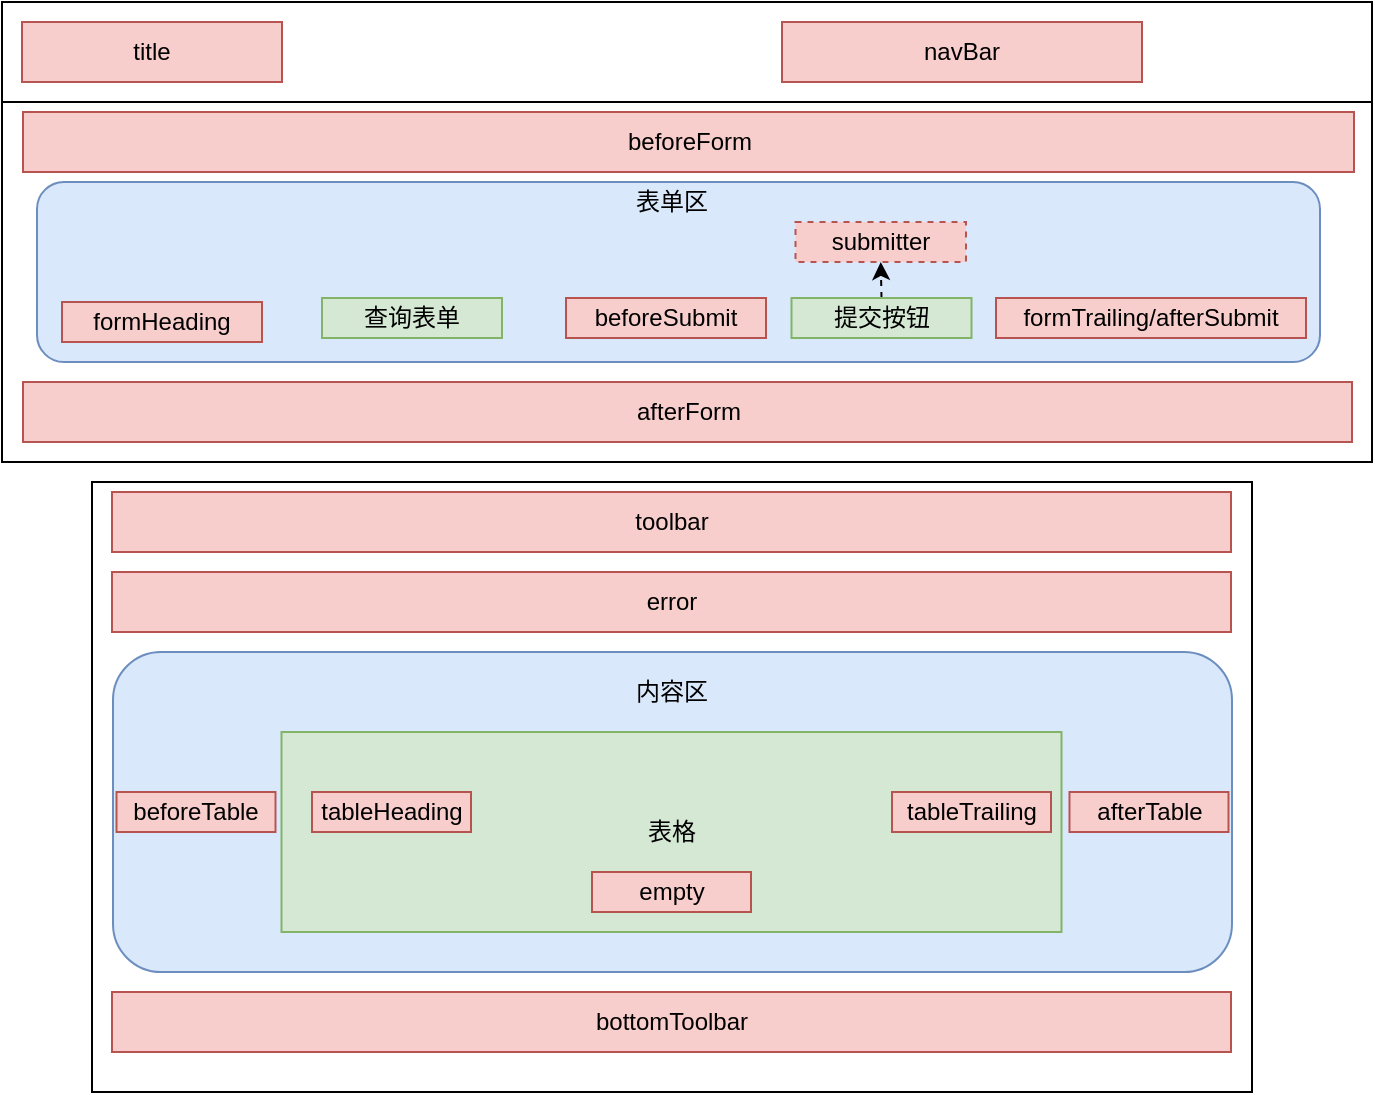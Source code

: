 <mxfile version="20.3.6" type="device"><diagram id="0jxEi972WOC7-nxpuQWF" name="slots"><mxGraphModel dx="786" dy="521" grid="0" gridSize="10" guides="1" tooltips="1" connect="1" arrows="1" fold="1" page="0" pageScale="1" pageWidth="827" pageHeight="1169" math="0" shadow="0"><root><mxCell id="0"/><mxCell id="1" parent="0"/><mxCell id="CgaV8_ht_X0r8ZSfRxU4-1" value="" style="rounded=0;whiteSpace=wrap;html=1;" parent="1" vertex="1"><mxGeometry x="80" y="110" width="685" height="230" as="geometry"/></mxCell><mxCell id="CgaV8_ht_X0r8ZSfRxU4-2" value="" style="rounded=0;whiteSpace=wrap;html=1;" parent="1" vertex="1"><mxGeometry x="80" y="110" width="685" height="50" as="geometry"/></mxCell><mxCell id="CgaV8_ht_X0r8ZSfRxU4-3" value="title" style="rounded=0;whiteSpace=wrap;html=1;fillColor=#f8cecc;strokeColor=#b85450;" parent="1" vertex="1"><mxGeometry x="90" y="120" width="130" height="30" as="geometry"/></mxCell><mxCell id="CgaV8_ht_X0r8ZSfRxU4-4" value="navBar" style="rounded=0;whiteSpace=wrap;html=1;fillColor=#f8cecc;strokeColor=#b85450;" parent="1" vertex="1"><mxGeometry x="470" y="120" width="180" height="30" as="geometry"/></mxCell><mxCell id="CgaV8_ht_X0r8ZSfRxU4-5" value="" style="rounded=1;whiteSpace=wrap;html=1;fillColor=#dae8fc;strokeColor=#6c8ebf;" parent="1" vertex="1"><mxGeometry x="97.5" y="200" width="641.5" height="90" as="geometry"/></mxCell><mxCell id="CgaV8_ht_X0r8ZSfRxU4-6" value="beforeForm" style="rounded=0;whiteSpace=wrap;html=1;fillColor=#f8cecc;strokeColor=#b85450;" parent="1" vertex="1"><mxGeometry x="90.5" y="165" width="665.5" height="30" as="geometry"/></mxCell><mxCell id="CgaV8_ht_X0r8ZSfRxU4-7" value="afterForm" style="rounded=0;whiteSpace=wrap;html=1;fillColor=#f8cecc;strokeColor=#b85450;" parent="1" vertex="1"><mxGeometry x="90.5" y="300" width="664.5" height="30" as="geometry"/></mxCell><mxCell id="CgaV8_ht_X0r8ZSfRxU4-8" value="formHeading" style="rounded=0;whiteSpace=wrap;html=1;fillColor=#f8cecc;strokeColor=#b85450;" parent="1" vertex="1"><mxGeometry x="110" y="260" width="100" height="20" as="geometry"/></mxCell><mxCell id="CgaV8_ht_X0r8ZSfRxU4-9" value="formTrailing/afterSubmit" style="rounded=0;whiteSpace=wrap;html=1;fillColor=#f8cecc;strokeColor=#b85450;" parent="1" vertex="1"><mxGeometry x="577" y="258" width="155" height="20" as="geometry"/></mxCell><mxCell id="hbYwoikjI3WjBy7ExUnQ-5" style="edgeStyle=orthogonalEdgeStyle;rounded=0;orthogonalLoop=1;jettySize=auto;html=1;exitX=0.5;exitY=0;exitDx=0;exitDy=0;entryX=0.5;entryY=1;entryDx=0;entryDy=0;dashed=1;" edge="1" parent="1" source="CgaV8_ht_X0r8ZSfRxU4-10" target="hbYwoikjI3WjBy7ExUnQ-4"><mxGeometry relative="1" as="geometry"/></mxCell><mxCell id="CgaV8_ht_X0r8ZSfRxU4-10" value="提交按钮" style="rounded=0;whiteSpace=wrap;html=1;fillColor=#d5e8d4;strokeColor=#82b366;" parent="1" vertex="1"><mxGeometry x="474.75" y="258" width="90" height="20" as="geometry"/></mxCell><mxCell id="CgaV8_ht_X0r8ZSfRxU4-11" value="beforeSubmit" style="rounded=0;whiteSpace=wrap;html=1;fillColor=#f8cecc;strokeColor=#b85450;" parent="1" vertex="1"><mxGeometry x="362" y="258" width="100" height="20" as="geometry"/></mxCell><mxCell id="CgaV8_ht_X0r8ZSfRxU4-12" value="" style="rounded=0;whiteSpace=wrap;html=1;" parent="1" vertex="1"><mxGeometry x="125" y="350" width="580" height="305" as="geometry"/></mxCell><mxCell id="CgaV8_ht_X0r8ZSfRxU4-13" value="toolbar" style="rounded=0;whiteSpace=wrap;html=1;fillColor=#f8cecc;strokeColor=#b85450;" parent="1" vertex="1"><mxGeometry x="135" y="355" width="559.5" height="30" as="geometry"/></mxCell><mxCell id="CgaV8_ht_X0r8ZSfRxU4-14" value="error" style="rounded=0;whiteSpace=wrap;html=1;fillColor=#f8cecc;strokeColor=#b85450;" parent="1" vertex="1"><mxGeometry x="135" y="395" width="559.5" height="30" as="geometry"/></mxCell><mxCell id="CgaV8_ht_X0r8ZSfRxU4-15" value="" style="rounded=1;whiteSpace=wrap;html=1;fillColor=#dae8fc;strokeColor=#6c8ebf;" parent="1" vertex="1"><mxGeometry x="135.5" y="435" width="559.5" height="160" as="geometry"/></mxCell><mxCell id="CgaV8_ht_X0r8ZSfRxU4-16" value="表格" style="rounded=0;whiteSpace=wrap;html=1;fillColor=#d5e8d4;strokeColor=#82b366;" parent="1" vertex="1"><mxGeometry x="219.75" y="475" width="390" height="100" as="geometry"/></mxCell><mxCell id="CgaV8_ht_X0r8ZSfRxU4-17" value="内容区" style="text;html=1;strokeColor=none;fillColor=none;align=center;verticalAlign=middle;whiteSpace=wrap;rounded=0;" parent="1" vertex="1"><mxGeometry x="395.25" y="445" width="40" height="20" as="geometry"/></mxCell><mxCell id="CgaV8_ht_X0r8ZSfRxU4-18" value="表单区" style="text;html=1;strokeColor=none;fillColor=none;align=center;verticalAlign=middle;whiteSpace=wrap;rounded=0;" parent="1" vertex="1"><mxGeometry x="395" y="200" width="40" height="20" as="geometry"/></mxCell><mxCell id="CgaV8_ht_X0r8ZSfRxU4-19" value="beforeTable" style="rounded=0;whiteSpace=wrap;html=1;fillColor=#f8cecc;strokeColor=#b85450;" parent="1" vertex="1"><mxGeometry x="137.25" y="505" width="79.5" height="20" as="geometry"/></mxCell><mxCell id="CgaV8_ht_X0r8ZSfRxU4-20" value="afterTable" style="rounded=0;whiteSpace=wrap;html=1;fillColor=#f8cecc;strokeColor=#b85450;" parent="1" vertex="1"><mxGeometry x="613.75" y="505" width="79.5" height="20" as="geometry"/></mxCell><mxCell id="CgaV8_ht_X0r8ZSfRxU4-23" value="tableHeading" style="rounded=0;whiteSpace=wrap;html=1;fillColor=#f8cecc;strokeColor=#b85450;" parent="1" vertex="1"><mxGeometry x="235" y="505" width="79.5" height="20" as="geometry"/></mxCell><mxCell id="CgaV8_ht_X0r8ZSfRxU4-24" value="tableTrailing" style="rounded=0;whiteSpace=wrap;html=1;fillColor=#f8cecc;strokeColor=#b85450;" parent="1" vertex="1"><mxGeometry x="525" y="505" width="79.5" height="20" as="geometry"/></mxCell><mxCell id="CgaV8_ht_X0r8ZSfRxU4-25" value="empty" style="rounded=0;whiteSpace=wrap;html=1;fillColor=#f8cecc;strokeColor=#b85450;" parent="1" vertex="1"><mxGeometry x="375" y="545" width="79.5" height="20" as="geometry"/></mxCell><mxCell id="CgaV8_ht_X0r8ZSfRxU4-26" value="bottomToolbar" style="rounded=0;whiteSpace=wrap;html=1;fillColor=#f8cecc;strokeColor=#b85450;" parent="1" vertex="1"><mxGeometry x="135" y="605" width="559.5" height="30" as="geometry"/></mxCell><mxCell id="hbYwoikjI3WjBy7ExUnQ-1" value="查询表单" style="rounded=0;whiteSpace=wrap;html=1;fillColor=#d5e8d4;strokeColor=#82b366;" vertex="1" parent="1"><mxGeometry x="240" y="258" width="90" height="20" as="geometry"/></mxCell><mxCell id="hbYwoikjI3WjBy7ExUnQ-4" value="submitter" style="rounded=0;whiteSpace=wrap;html=1;fillColor=#f8cecc;strokeColor=#b85450;dashed=1;" vertex="1" parent="1"><mxGeometry x="476.75" y="220" width="85.25" height="20" as="geometry"/></mxCell></root></mxGraphModel></diagram></mxfile>